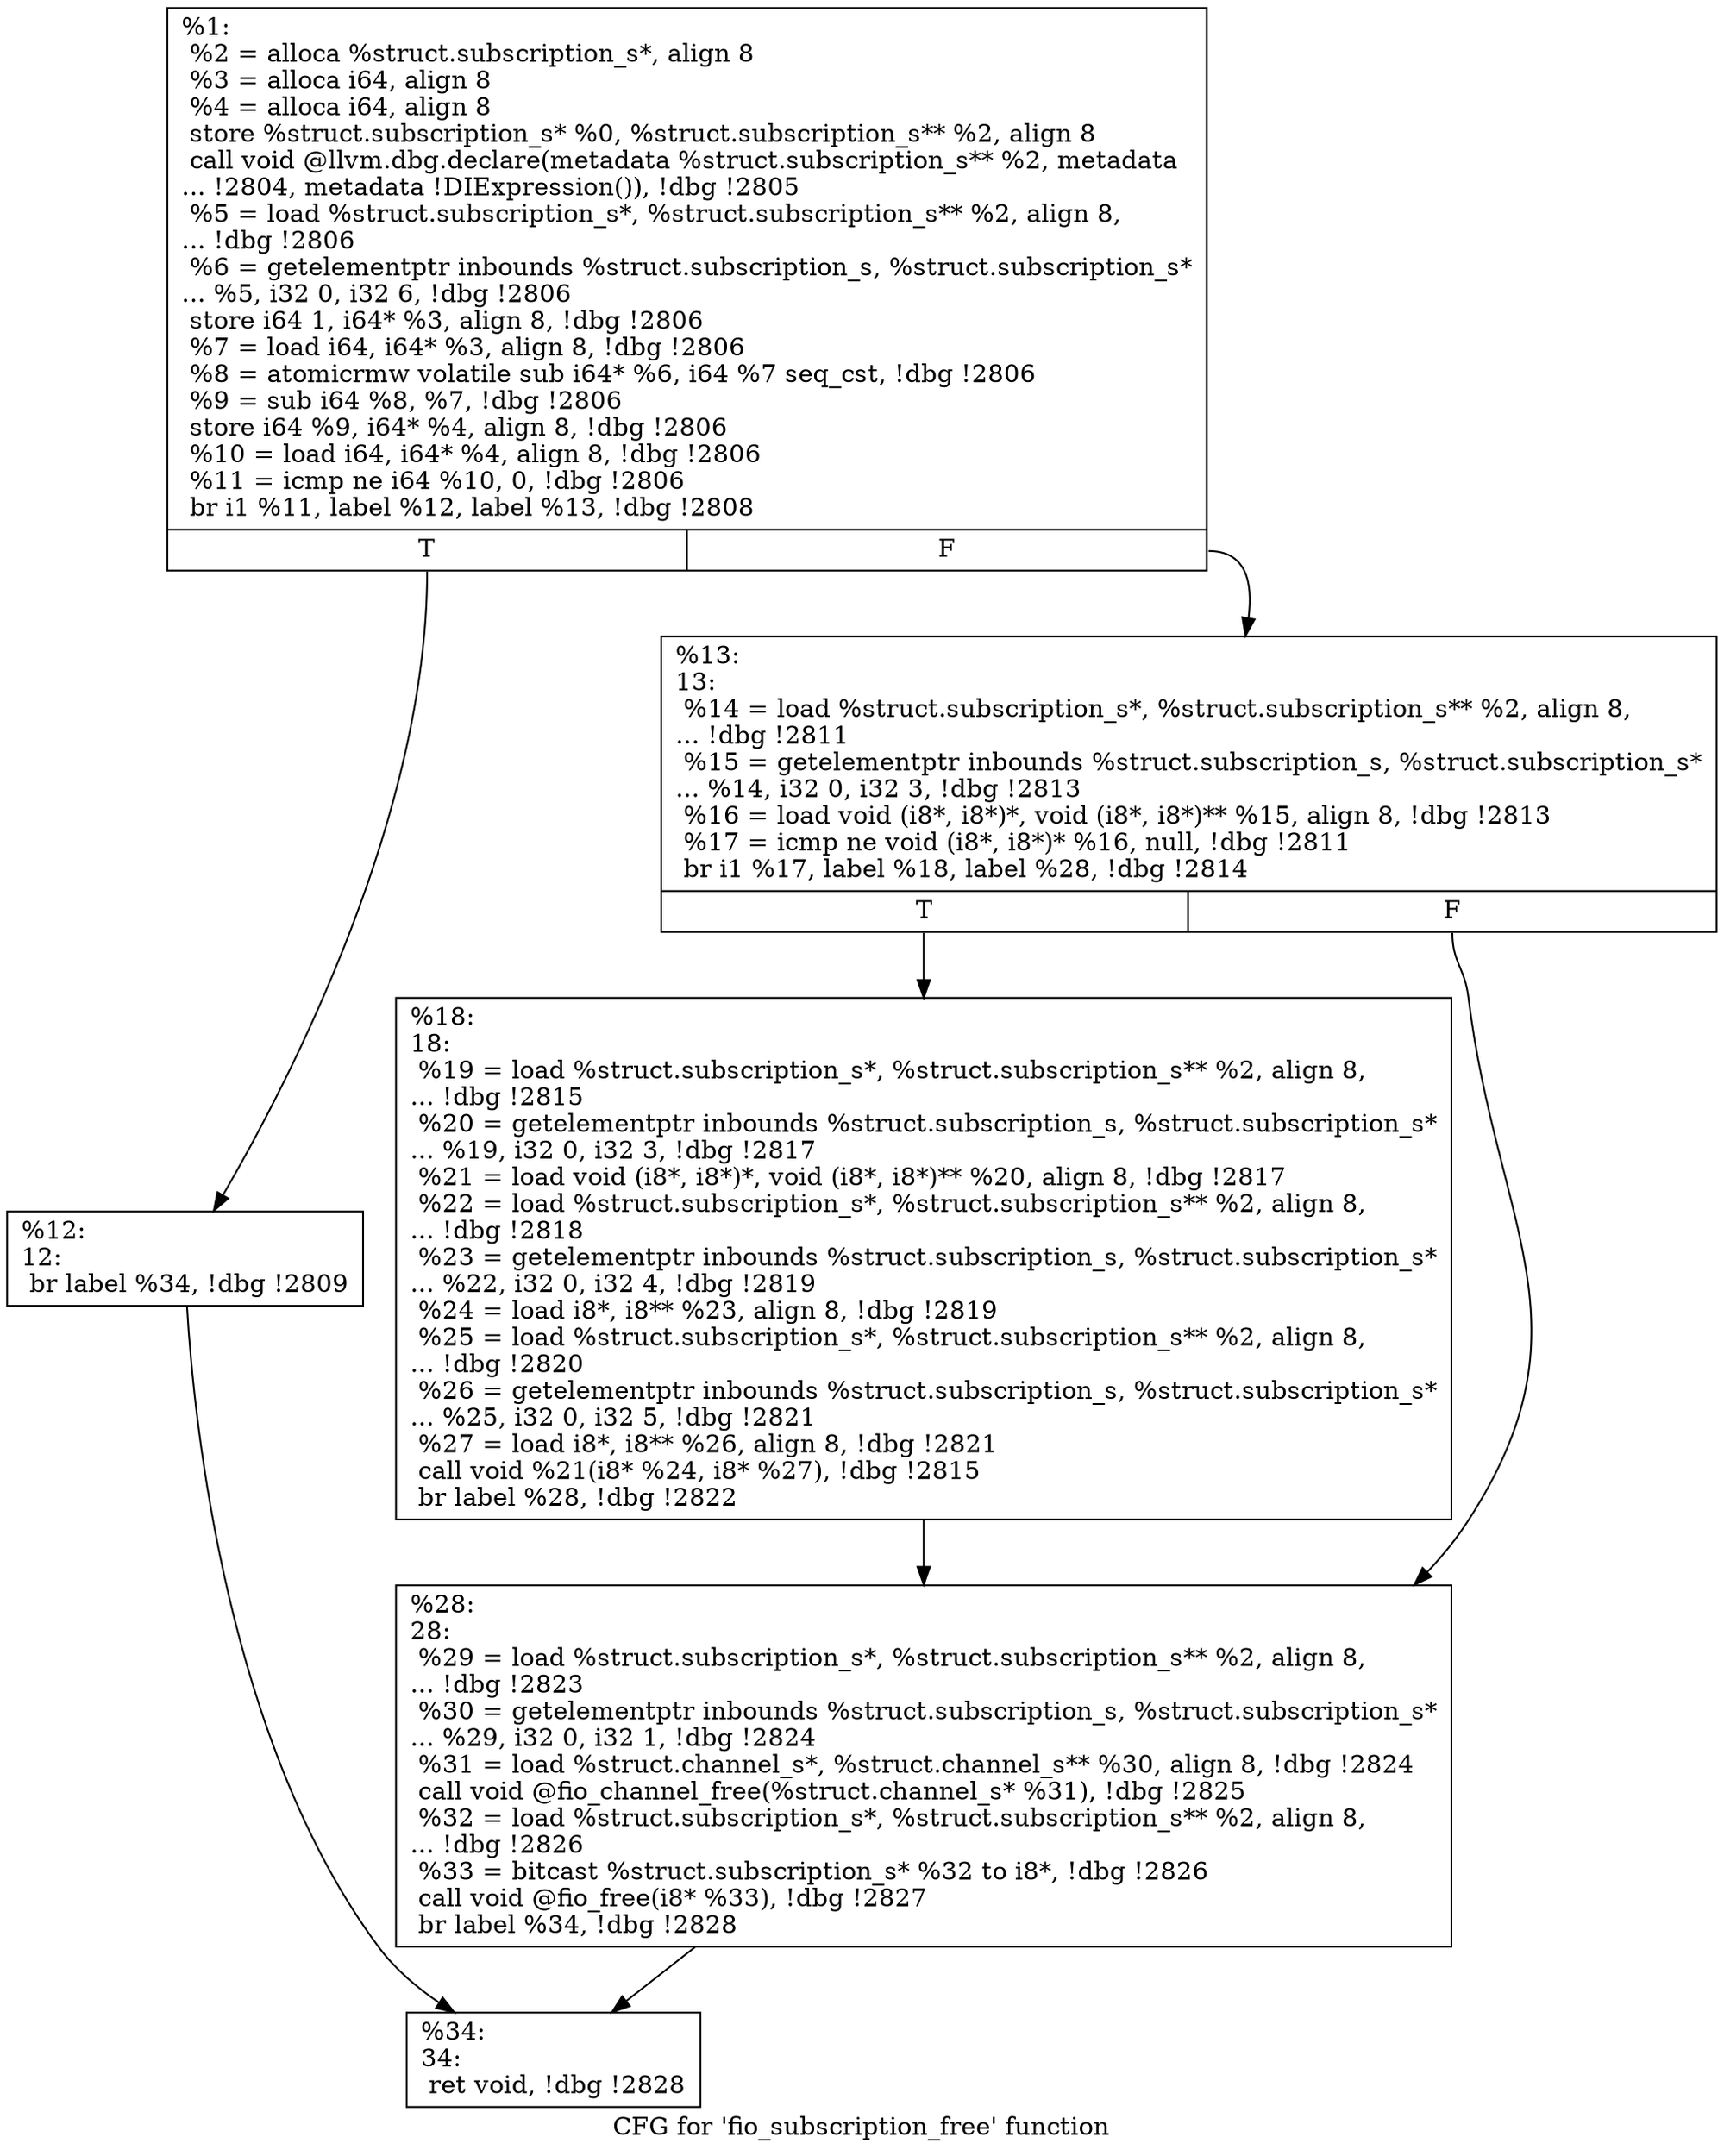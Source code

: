 digraph "CFG for 'fio_subscription_free' function" {
	label="CFG for 'fio_subscription_free' function";

	Node0x55685148cdf0 [shape=record,label="{%1:\l  %2 = alloca %struct.subscription_s*, align 8\l  %3 = alloca i64, align 8\l  %4 = alloca i64, align 8\l  store %struct.subscription_s* %0, %struct.subscription_s** %2, align 8\l  call void @llvm.dbg.declare(metadata %struct.subscription_s** %2, metadata\l... !2804, metadata !DIExpression()), !dbg !2805\l  %5 = load %struct.subscription_s*, %struct.subscription_s** %2, align 8,\l... !dbg !2806\l  %6 = getelementptr inbounds %struct.subscription_s, %struct.subscription_s*\l... %5, i32 0, i32 6, !dbg !2806\l  store i64 1, i64* %3, align 8, !dbg !2806\l  %7 = load i64, i64* %3, align 8, !dbg !2806\l  %8 = atomicrmw volatile sub i64* %6, i64 %7 seq_cst, !dbg !2806\l  %9 = sub i64 %8, %7, !dbg !2806\l  store i64 %9, i64* %4, align 8, !dbg !2806\l  %10 = load i64, i64* %4, align 8, !dbg !2806\l  %11 = icmp ne i64 %10, 0, !dbg !2806\l  br i1 %11, label %12, label %13, !dbg !2808\l|{<s0>T|<s1>F}}"];
	Node0x55685148cdf0:s0 -> Node0x55685148f7b0;
	Node0x55685148cdf0:s1 -> Node0x55685148f870;
	Node0x55685148f7b0 [shape=record,label="{%12:\l12:                                               \l  br label %34, !dbg !2809\l}"];
	Node0x55685148f7b0 -> Node0x55685148f960;
	Node0x55685148f870 [shape=record,label="{%13:\l13:                                               \l  %14 = load %struct.subscription_s*, %struct.subscription_s** %2, align 8,\l... !dbg !2811\l  %15 = getelementptr inbounds %struct.subscription_s, %struct.subscription_s*\l... %14, i32 0, i32 3, !dbg !2813\l  %16 = load void (i8*, i8*)*, void (i8*, i8*)** %15, align 8, !dbg !2813\l  %17 = icmp ne void (i8*, i8*)* %16, null, !dbg !2811\l  br i1 %17, label %18, label %28, !dbg !2814\l|{<s0>T|<s1>F}}"];
	Node0x55685148f870:s0 -> Node0x55685148f8c0;
	Node0x55685148f870:s1 -> Node0x55685148f910;
	Node0x55685148f8c0 [shape=record,label="{%18:\l18:                                               \l  %19 = load %struct.subscription_s*, %struct.subscription_s** %2, align 8,\l... !dbg !2815\l  %20 = getelementptr inbounds %struct.subscription_s, %struct.subscription_s*\l... %19, i32 0, i32 3, !dbg !2817\l  %21 = load void (i8*, i8*)*, void (i8*, i8*)** %20, align 8, !dbg !2817\l  %22 = load %struct.subscription_s*, %struct.subscription_s** %2, align 8,\l... !dbg !2818\l  %23 = getelementptr inbounds %struct.subscription_s, %struct.subscription_s*\l... %22, i32 0, i32 4, !dbg !2819\l  %24 = load i8*, i8** %23, align 8, !dbg !2819\l  %25 = load %struct.subscription_s*, %struct.subscription_s** %2, align 8,\l... !dbg !2820\l  %26 = getelementptr inbounds %struct.subscription_s, %struct.subscription_s*\l... %25, i32 0, i32 5, !dbg !2821\l  %27 = load i8*, i8** %26, align 8, !dbg !2821\l  call void %21(i8* %24, i8* %27), !dbg !2815\l  br label %28, !dbg !2822\l}"];
	Node0x55685148f8c0 -> Node0x55685148f910;
	Node0x55685148f910 [shape=record,label="{%28:\l28:                                               \l  %29 = load %struct.subscription_s*, %struct.subscription_s** %2, align 8,\l... !dbg !2823\l  %30 = getelementptr inbounds %struct.subscription_s, %struct.subscription_s*\l... %29, i32 0, i32 1, !dbg !2824\l  %31 = load %struct.channel_s*, %struct.channel_s** %30, align 8, !dbg !2824\l  call void @fio_channel_free(%struct.channel_s* %31), !dbg !2825\l  %32 = load %struct.subscription_s*, %struct.subscription_s** %2, align 8,\l... !dbg !2826\l  %33 = bitcast %struct.subscription_s* %32 to i8*, !dbg !2826\l  call void @fio_free(i8* %33), !dbg !2827\l  br label %34, !dbg !2828\l}"];
	Node0x55685148f910 -> Node0x55685148f960;
	Node0x55685148f960 [shape=record,label="{%34:\l34:                                               \l  ret void, !dbg !2828\l}"];
}
